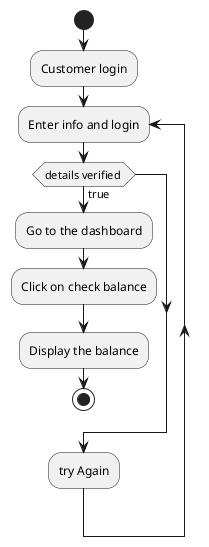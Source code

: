 @startuml
'https://plantuml.com/activity-diagram-beta

start
:Customer login;
repeat:Enter info and login;
if (details verified ) then (true)
  :Go to the dashboard;
  :Click on check balance;

  :Display the balance;
stop;
endif

:try Again;




@enduml
